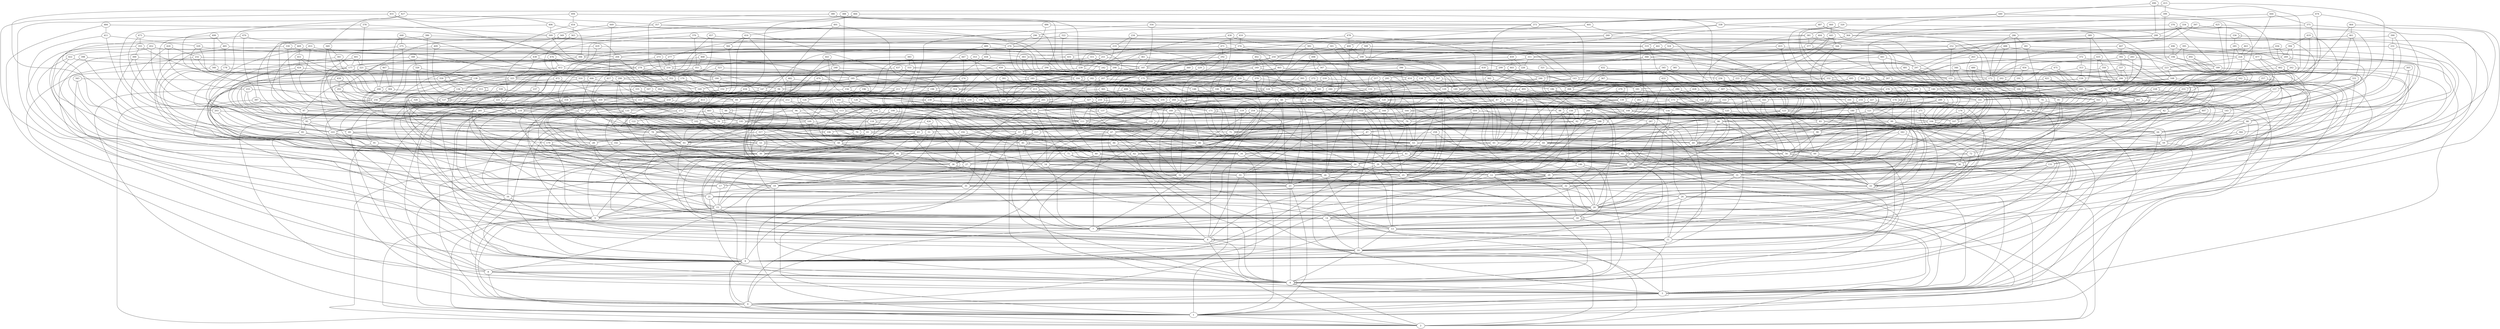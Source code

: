 graph G {
    "408" -- "209";
    "222" -- "81";
    "9" -- "8";
    "5" -- "0";
    "192" -- "85";
    "297" -- "29";
    "418" -- "87";
    "457" -- "85";
    "38" -- "33";
    "74" -- "73";
    "253" -- "23";
    "311" -- "177";
    "394" -- "269";
    "24" -- "14";
    "71" -- "66";
    "176" -- "60";
    "159" -- "33";
    "484" -- "278";
    "326" -- "55";
    "81" -- "69";
    "391" -- "213";
    "314" -- "165";
    "259" -- "103";
    "410" -- "148";
    "78" -- "62";
    "189" -- "59";
    "347" -- "332";
    "405" -- "90";
    "409" -- "311";
    "392" -- "284";
    "312" -- "150";
    "61" -- "36";
    "486" -- "438";
    "429" -- "325";
    "119" -- "7";
    "316" -- "188";
    "483" -- "76";
    "201" -- "9";
    "273" -- "89";
    "300" -- "78";
    "422" -- "177";
    "467" -- "446";
    "310" -- "264";
    "57" -- "9";
    "306" -- "256";
    "312" -- "47";
    "71" -- "69";
    "421" -- "261";
    "305" -- "206";
    "196" -- "126";
    "384" -- "37";
    "457" -- "252";
    "340" -- "290";
    "361" -- "220";
    "374" -- "239";
    "428" -- "123";
    "47" -- "28";
    "185" -- "54";
    "434" -- "39";
    "101" -- "46";
    "219" -- "137";
    "175" -- "43";
    "107" -- "90";
    "280" -- "115";
    "149" -- "55";
    "235" -- "114";
    "466" -- "293";
    "470" -- "39";
    "247" -- "33";
    "225" -- "53";
    "485" -- "178";
    "430" -- "244";
    "34" -- "1";
    "76" -- "4";
    "86" -- "56";
    "263" -- "223";
    "459" -- "403";
    "11" -- "9";
    "291" -- "119";
    "334" -- "297";
    "56" -- "11";
    "11" -- "10";
    "267" -- "261";
    "480" -- "72";
    "183" -- "119";
    "374" -- "250";
    "225" -- "113";
    "17" -- "5";
    "55" -- "46";
    "465" -- "175";
    "375" -- "108";
    "311" -- "297";
    "360" -- "356";
    "497" -- "79";
    "336" -- "285";
    "132" -- "89";
    "64" -- "8";
    "428" -- "126";
    "77" -- "27";
    "281" -- "168";
    "177" -- "175";
    "406" -- "309";
    "386" -- "374";
    "421" -- "245";
    "290" -- "51";
    "363" -- "344";
    "83" -- "22";
    "30" -- "5";
    "448" -- "304";
    "161" -- "141";
    "260" -- "219";
    "239" -- "184";
    "350" -- "143";
    "368" -- "249";
    "218" -- "71";
    "351" -- "10";
    "462" -- "7";
    "77" -- "29";
    "41" -- "39";
    "381" -- "36";
    "257" -- "108";
    "242" -- "222";
    "475" -- "56";
    "321" -- "44";
    "57" -- "45";
    "212" -- "98";
    "499" -- "340";
    "58" -- "46";
    "211" -- "127";
    "479" -- "6";
    "122" -- "70";
    "296" -- "270";
    "370" -- "351";
    "259" -- "180";
    "182" -- "132";
    "37" -- "12";
    "407" -- "392";
    "329" -- "303";
    "496" -- "13";
    "325" -- "167";
    "385" -- "104";
    "444" -- "299";
    "353" -- "325";
    "218" -- "123";
    "13" -- "11";
    "89" -- "9";
    "40" -- "0";
    "136" -- "111";
    "10" -- "4";
    "230" -- "43";
    "174" -- "68";
    "498" -- "347";
    "368" -- "282";
    "106" -- "66";
    "145" -- "64";
    "122" -- "43";
    "449" -- "417";
    "205" -- "135";
    "269" -- "80";
    "198" -- "41";
    "448" -- "105";
    "271" -- "122";
    "398" -- "46";
    "456" -- "200";
    "86" -- "73";
    "137" -- "133";
    "124" -- "30";
    "116" -- "20";
    "238" -- "119";
    "236" -- "28";
    "324" -- "169";
    "60" -- "36";
    "342" -- "13";
    "123" -- "65";
    "292" -- "216";
    "131" -- "26";
    "258" -- "84";
    "240" -- "57";
    "419" -- "394";
    "482" -- "36";
    "388" -- "357";
    "7" -- "0";
    "188" -- "32";
    "254" -- "107";
    "142" -- "60";
    "345" -- "160";
    "315" -- "298";
    "264" -- "110";
    "147" -- "14";
    "134" -- "129";
    "43" -- "21";
    "422" -- "25";
    "227" -- "20";
    "240" -- "39";
    "152" -- "151";
    "348" -- "69";
    "194" -- "17";
    "325" -- "127";
    "299" -- "139";
    "455" -- "9";
    "159" -- "147";
    "260" -- "83";
    "446" -- "127";
    "6" -- "2";
    "143" -- "121";
    "272" -- "186";
    "34" -- "32";
    "431" -- "276";
    "489" -- "34";
    "201" -- "92";
    "92" -- "12";
    "216" -- "19";
    "248" -- "185";
    "95" -- "49";
    "181" -- "108";
    "37" -- "29";
    "262" -- "155";
    "435" -- "180";
    "364" -- "319";
    "249" -- "52";
    "313" -- "131";
    "200" -- "43";
    "167" -- "89";
    "270" -- "116";
    "243" -- "212";
    "216" -- "49";
    "52" -- "35";
    "276" -- "120";
    "414" -- "146";
    "168" -- "81";
    "472" -- "38";
    "286" -- "172";
    "401" -- "177";
    "275" -- "204";
    "329" -- "88";
    "49" -- "28";
    "114" -- "14";
    "403" -- "85";
    "238" -- "30";
    "100" -- "79";
    "109" -- "90";
    "282" -- "115";
    "427" -- "369";
    "407" -- "172";
    "50" -- "20";
    "454" -- "358";
    "42" -- "4";
    "128" -- "63";
    "282" -- "66";
    "214" -- "113";
    "462" -- "57";
    "303" -- "130";
    "252" -- "204";
    "442" -- "256";
    "88" -- "56";
    "17" -- "17";
    "139" -- "116";
    "439" -- "27";
    "195" -- "179";
    "7" -- "6";
    "420" -- "93";
    "252" -- "155";
    "297" -- "206";
    "474" -- "373";
    "62" -- "19";
    "390" -- "231";
    "13" -- "10";
    "147" -- "28";
    "318" -- "8";
    "292" -- "282";
    "452" -- "422";
    "258" -- "25";
    "86" -- "41";
    "413" -- "78";
    "295" -- "240";
    "19" -- "5";
    "275" -- "256";
    "405" -- "400";
    "189" -- "23";
    "138" -- "97";
    "95" -- "82";
    "444" -- "224";
    "466" -- "338";
    "165" -- "77";
    "215" -- "215";
    "99" -- "41";
    "199" -- "26";
    "348" -- "326";
    "73" -- "53";
    "481" -- "3";
    "461" -- "68";
    "198" -- "110";
    "158" -- "62";
    "373" -- "52";
    "266" -- "92";
    "101" -- "37";
    "66" -- "38";
    "135" -- "32";
    "162" -- "149";
    "412" -- "1";
    "469" -- "451";
    "233" -- "139";
    "3" -- "1";
    "14" -- "13";
    "265" -- "43";
    "219" -- "204";
    "157" -- "42";
    "122" -- "93";
    "288" -- "24";
    "400" -- "62";
    "429" -- "8";
    "16" -- "9";
    "98" -- "22";
    "334" -- "288";
    "229" -- "207";
    "292" -- "111";
    "29" -- "19";
    "189" -- "159";
    "206" -- "186";
    "76" -- "71";
    "174" -- "99";
    "421" -- "205";
    "328" -- "102";
    "389" -- "214";
    "227" -- "67";
    "150" -- "19";
    "287" -- "4";
    "184" -- "102";
    "112" -- "13";
    "429" -- "251";
    "65" -- "40";
    "495" -- "104";
    "273" -- "198";
    "164" -- "118";
    "295" -- "50";
    "269" -- "62";
    "66" -- "41";
    "322" -- "158";
    "486" -- "356";
    "52" -- "22";
    "454" -- "181";
    "392" -- "19";
    "181" -- "125";
    "111" -- "43";
    "370" -- "127";
    "330" -- "204";
    "488" -- "477";
    "160" -- "3";
    "173" -- "22";
    "187" -- "120";
    "258" -- "31";
    "425" -- "3";
    "12" -- "4";
    "102" -- "62";
    "220" -- "153";
    "458" -- "298";
    "85" -- "85";
    "45" -- "37";
    "248" -- "183";
    "65" -- "22";
    "139" -- "103";
    "379" -- "31";
    "133" -- "4";
    "191" -- "158";
    "464" -- "174";
    "312" -- "79";
    "62" -- "6";
    "109" -- "58";
    "199" -- "70";
    "308" -- "284";
    "395" -- "384";
    "228" -- "150";
    "42" -- "22";
    "313" -- "159";
    "118" -- "20";
    "172" -- "166";
    "177" -- "41";
    "233" -- "104";
    "415" -- "399";
    "378" -- "309";
    "480" -- "202";
    "488" -- "172";
    "208" -- "187";
    "128" -- "53";
    "146" -- "25";
    "423" -- "311";
    "444" -- "375";
    "9" -- "0";
    "352" -- "5";
    "302" -- "158";
    "38" -- "25";
    "115" -- "114";
    "88" -- "76";
    "491" -- "111";
    "168" -- "161";
    "161" -- "67";
    "128" -- "113";
    "456" -- "191";
    "477" -- "255";
    "340" -- "8";
    "233" -- "107";
    "59" -- "32";
    "495" -- "140";
    "471" -- "465";
    "126" -- "14";
    "286" -- "154";
    "22" -- "21";
    "157" -- "139";
    "311" -- "226";
    "331" -- "77";
    "287" -- "21";
    "75" -- "39";
    "231" -- "37";
    "144" -- "71";
    "36" -- "32";
    "32" -- "24";
    "234" -- "129";
    "410" -- "374";
    "478" -- "65";
    "108" -- "72";
    "492" -- "163";
    "68" -- "24";
    "104" -- "64";
    "191" -- "164";
    "202" -- "42";
    "89" -- "88";
    "103" -- "14";
    "179" -- "12";
    "188" -- "23";
    "325" -- "142";
    "397" -- "222";
    "267" -- "241";
    "121" -- "71";
    "449" -- "149";
    "343" -- "27";
    "419" -- "153";
    "317" -- "39";
    "461" -- "252";
    "386" -- "71";
    "36" -- "13";
    "67" -- "4";
    "200" -- "77";
    "374" -- "143";
    "461" -- "331";
    "432" -- "123";
    "82" -- "65";
    "264" -- "101";
    "416" -- "359";
    "469" -- "30";
    "330" -- "38";
    "320" -- "289";
    "153" -- "55";
    "229" -- "53";
    "174" -- "119";
    "44" -- "4";
    "344" -- "311";
    "173" -- "69";
    "491" -- "482";
    "460" -- "445";
    "190" -- "125";
    "90" -- "56";
    "234" -- "7";
    "241" -- "235";
    "346" -- "45";
    "262" -- "165";
    "342" -- "37";
    "256" -- "112";
    "68" -- "27";
    "138" -- "100";
    "60" -- "11";
    "355" -- "7";
    "352" -- "174";
    "15" -- "1";
    "184" -- "152";
    "57" -- "4";
    "490" -- "288";
    "186" -- "69";
    "127" -- "127";
    "120" -- "33";
    "245" -- "90";
    "100" -- "89";
    "236" -- "158";
    "156" -- "24";
    "97" -- "82";
    "268" -- "62";
    "447" -- "274";
    "419" -- "107";
    "241" -- "33";
    "388" -- "70";
    "73" -- "11";
    "211" -- "37";
    "150" -- "50";
    "106" -- "44";
    "473" -- "204";
    "479" -- "129";
    "74" -- "3";
    "127" -- "108";
    "277" -- "237";
    "103" -- "28";
    "5" -- "1";
    "338" -- "166";
    "160" -- "92";
    "83" -- "44";
    "385" -- "268";
    "291" -- "65";
    "349" -- "219";
    "80" -- "37";
    "376" -- "336";
    "104" -- "59";
    "483" -- "188";
    "347" -- "79";
    "498" -- "124";
    "115" -- "112";
    "472" -- "136";
    "327" -- "86";
    "98" -- "86";
    "319" -- "204";
    "499" -- "195";
    "366" -- "306";
    "278" -- "156";
    "169" -- "76";
    "116" -- "9";
    "191" -- "181";
    "341" -- "185";
    "442" -- "121";
    "41" -- "3";
    "449" -- "349";
    "487" -- "172";
    "284" -- "151";
    "20" -- "18";
    "186" -- "83";
    "276" -- "141";
    "170" -- "147";
    "294" -- "247";
    "8" -- "0";
    "310" -- "90";
    "106" -- "28";
    "286" -- "281";
    "80" -- "40";
    "54" -- "52";
    "337" -- "332";
    "188" -- "70";
    "193" -- "79";
    "51" -- "45";
    "87" -- "85";
    "460" -- "36";
    "481" -- "100";
    "28" -- "15";
    "304" -- "67";
    "253" -- "141";
    "477" -- "92";
    "226" -- "112";
    "438" -- "135";
    "257" -- "228";
    "372" -- "99";
    "99" -- "5";
    "155" -- "68";
    "207" -- "35";
    "373" -- "362";
    "94" -- "81";
    "463" -- "24";
    "458" -- "109";
    "162" -- "63";
    "230" -- "150";
    "339" -- "230";
    "31" -- "3";
    "400" -- "208";
    "118" -- "103";
    "142" -- "0";
    "316" -- "66";
    "64" -- "36";
    "359" -- "160";
    "169" -- "108";
    "445" -- "344";
    "434" -- "108";
    "152" -- "3";
    "83" -- "9";
    "165" -- "22";
    "242" -- "149";
    "8" -- "3";
    "496" -- "221";
    "338" -- "260";
    "354" -- "187";
    "58" -- "13";
    "141" -- "30";
    "237" -- "225";
    "176" -- "104";
    "331" -- "157";
    "326" -- "108";
    "427" -- "6";
    "14" -- "7";
    "88" -- "88";
    "168" -- "10";
    "113" -- "76";
    "273" -- "216";
    "387" -- "37";
    "303" -- "291";
    "306" -- "249";
    "20" -- "2";
    "357" -- "309";
    "67" -- "54";
    "298" -- "105";
    "221" -- "57";
    "307" -- "116";
    "394" -- "216";
    "246" -- "129";
    "376" -- "189";
    "76" -- "16";
    "89" -- "35";
    "163" -- "116";
    "323" -- "172";
    "483" -- "50";
    "377" -- "190";
    "336" -- "92";
    "90" -- "27";
    "143" -- "132";
    "213" -- "205";
    "364" -- "250";
    "37" -- "10";
    "398" -- "333";
    "250" -- "63";
    "125" -- "56";
    "50" -- "9";
    "324" -- "194";
    "14" -- "10";
    "354" -- "7";
    "96" -- "61";
    "267" -- "120";
    "423" -- "214";
    "84" -- "34";
    "115" -- "25";
    "235" -- "79";
    "414" -- "29";
    "102" -- "56";
    "389" -- "344";
    "44" -- "36";
    "253" -- "101";
    "114" -- "109";
    "156" -- "74";
    "243" -- "174";
    "239" -- "166";
    "443" -- "54";
    "77" -- "69";
    "289" -- "176";
    "355" -- "300";
    "327" -- "133";
    "403" -- "393";
    "41" -- "20";
    "369" -- "98";
    "210" -- "171";
    "430" -- "298";
    "384" -- "63";
    "375" -- "364";
    "112" -- "10";
    "172" -- "81";
    "232" -- "18";
    "118" -- "14";
    "367" -- "37";
    "309" -- "270";
    "369" -- "341";
    "85" -- "11";
    "499" -- "485";
    "223" -- "171";
    "475" -- "414";
    "363" -- "105";
    "278" -- "184";
    "322" -- "319";
    "34" -- "27";
    "231" -- "83";
    "305" -- "80";
    "379" -- "161";
    "70" -- "27";
    "31" -- "20";
    "44" -- "39";
    "428" -- "130";
    "23" -- "4";
    "388" -- "123";
    "337" -- "197";
    "162" -- "81";
    "245" -- "173";
    "434" -- "259";
    "148" -- "12";
    "447" -- "278";
    "219" -- "185";
    "401" -- "93";
    "69" -- "7";
    "416" -- "366";
    "412" -- "358";
    "482" -- "94";
    "284" -- "210";
    "49" -- "23";
    "187" -- "183";
    "197" -- "101";
    "452" -- "49";
    "173" -- "164";
    "97" -- "67";
    "240" -- "230";
    "21" -- "20";
    "26" -- "23";
    "186" -- "163";
    "324" -- "239";
    "59" -- "56";
    "439" -- "235";
    "27" -- "15";
    "138" -- "12";
    "32" -- "18";
    "356" -- "356";
    "393" -- "213";
    "293" -- "144";
    "489" -- "458";
    "413" -- "15";
    "389" -- "206";
    "154" -- "19";
    "372" -- "313";
    "63" -- "45";
    "441" -- "133";
    "495" -- "279";
    "87" -- "67";
    "354" -- "286";
    "136" -- "126";
    "301" -- "269";
    "82" -- "9";
    "455" -- "406";
    "180" -- "37";
    "284" -- "164";
    "344" -- "101";
    "119" -- "50";
    "453" -- "306";
    "471" -- "412";
    "384" -- "50";
    "56" -- "22";
    "17" -- "15";
    "399" -- "373";
    "410" -- "251";
    "158" -- "87";
    "328" -- "17";
    "315" -- "310";
    "482" -- "282";
    "437" -- "147";
    "298" -- "155";
    "332" -- "104";
    "16" -- "4";
    "232" -- "169";
    "29" -- "14";
    "322" -- "93";
    "423" -- "38";
    "93" -- "93";
    "469" -- "264";
    "165" -- "83";
    "92" -- "43";
    "485" -- "17";
    "202" -- "124";
    "72" -- "9";
    "181" -- "139";
    "261" -- "145";
    "119" -- "111";
    "113" -- "58";
    "149" -- "98";
    "446" -- "264";
    "214" -- "123";
    "149" -- "128";
    "382" -- "224";
    "129" -- "65";
    "167" -- "22";
    "208" -- "149";
    "345" -- "134";
    "333" -- "206";
    "10" -- "3";
    "96" -- "62";
    "218" -- "161";
    "255" -- "68";
    "78" -- "35";
    "364" -- "20";
    "321" -- "267";
    "310" -- "215";
    "161" -- "78";
    "443" -- "317";
    "139" -- "98";
    "157" -- "70";
    "146" -- "18";
    "176" -- "5";
    "274" -- "117";
    "227" -- "144";
    "320" -- "35";
    "422" -- "21";
    "39" -- "9";
    "132" -- "34";
    "33" -- "6";
    "424" -- "325";
    "317" -- "28";
    "124" -- "68";
    "484" -- "0";
    "465" -- "240";
    "490" -- "440";
    "381" -- "98";
    "215" -- "205";
    "335" -- "259";
    "437" -- "112";
    "209" -- "19";
    "92" -- "57";
    "148" -- "120";
    "426" -- "51";
    "473" -- "103";
    "16" -- "10";
    "299" -- "290";
    "175" -- "100";
    "79" -- "39";
    "131" -- "6";
    "151" -- "29";
    "274" -- "169";
    "96" -- "95";
    "247" -- "140";
    "323" -- "138";
    "217" -- "144";
    "319" -- "130";
    "33" -- "17";
    "399" -- "52";
    "250" -- "177";
    "70" -- "58";
    "66" -- "50";
    "197" -- "160";
    "158" -- "153";
    "154" -- "17";
    "103" -- "91";
    "95" -- "75";
    "387" -- "113";
    "390" -- "333";
    "179" -- "5";
    "167" -- "115";
    "348" -- "147";
    "366" -- "253";
    "456" -- "58";
    "406" -- "127";
    "488" -- "303";
    "395" -- "150";
    "79" -- "41";
    "371" -- "79";
    "91" -- "10";
    "224" -- "121";
    "42" -- "1";
    "446" -- "77";
    "46" -- "38";
    "19" -- "9";
    "141" -- "108";
    "210" -- "102";
    "232" -- "216";
    "183" -- "64";
    "378" -- "203";
    "56" -- "50";
    "288" -- "270";
    "204" -- "128";
    "182" -- "148";
    "69" -- "60";
    "111" -- "63";
    "53" -- "34";
    "307" -- "31";
    "35" -- "16";
    "334" -- "139";
    "63" -- "46";
    "146" -- "4";
    "155" -- "149";
    "362" -- "169";
    "271" -- "195";
    "226" -- "60";
    "376" -- "267";
    "250" -- "210";
    "404" -- "297";
    "397" -- "381";
    "271" -- "12";
    "356" -- "21";
    "134" -- "115";
    "327" -- "209";
    "318" -- "114";
    "455" -- "352";
    "390" -- "104";
    "288" -- "252";
    "460" -- "227";
    "476" -- "154";
    "126" -- "96";
    "117" -- "1";
    "48" -- "7";
    "163" -- "12";
    "112" -- "86";
    "404" -- "377";
    "255" -- "115";
    "353" -- "55";
    "313" -- "141";
    "49" -- "8";
    "171" -- "107";
    "318" -- "144";
    "55" -- "52";
    "15" -- "4";
    "304" -- "209";
    "9" -- "1";
    "144" -- "20";
    "417" -- "164";
    "497" -- "36";
    "265" -- "69";
    "381" -- "377";
    "352" -- "169";
    "377" -- "107";
    "363" -- "97";
    "78" -- "63";
    "362" -- "181";
    "172" -- "129";
    "101" -- "6";
    "447" -- "56";
    "180" -- "90";
    "153" -- "61";
    "346" -- "155";
    "262" -- "13";
    "105" -- "93";
    "94" -- "70";
    "194" -- "189";
    "110" -- "47";
    "182" -- "37";
    "340" -- "310";
    "166" -- "101";
    "22" -- "22";
    "217" -- "161";
    "393" -- "144";
    "263" -- "163";
    "58" -- "22";
    "140" -- "64";
    "418" -- "295";
    "493" -- "214";
    "344" -- "86";
    "409" -- "151";
    "130" -- "42";
    "408" -- "235";
    "22" -- "3";
    "494" -- "294";
    "31" -- "14";
    "107" -- "12";
    "116" -- "23";
    "254" -- "49";
    "177" -- "135";
    "32" -- "15";
    "51" -- "28";
    "408" -- "52";
    "345" -- "236";
    "339" -- "9";
    "85" -- "62";
    "432" -- "287";
    "216" -- "172";
    "166" -- "63";
    "476" -- "169";
    "450" -- "181";
    "451" -- "48";
    "373" -- "296";
    "0" -- "2";
    "349" -- "225";
    "414" -- "211";
    "438" -- "242";
    "223" -- "168";
    "280" -- "10";
    "120" -- "42";
    "169" -- "101";
    "220" -- "152";
    "283" -- "181";
    "270" -- "250";
    "277" -- "216";
    "196" -- "160";
    "385" -- "246";
    "199" -- "118";
    "228" -- "64";
    "448" -- "275";
    "140" -- "48";
    "39" -- "13";
    "52" -- "32";
    "195" -- "61";
    "430" -- "382";
    "375" -- "52";
    "170" -- "74";
    "285" -- "158";
    "328" -- "164";
    "494" -- "95";
    "402" -- "71";
    "403" -- "112";
    "61" -- "24";
    "443" -- "248";
    "18" -- "9";
    "465" -- "100";
    "204" -- "187";
    "121" -- "86";
    "294" -- "245";
    "123" -- "3";
    "417" -- "211";
    "424" -- "43";
    "307" -- "81";
    "126" -- "40";
    "156" -- "115";
    "391" -- "40";
    "272" -- "161";
    "365" -- "52";
    "314" -- "126";
    "137" -- "93";
    "132" -- "44";
    "70" -- "7";
    "140" -- "139";
    "48" -- "27";
    "25" -- "6";
    "487" -- "364";
    "94" -- "38";
    "53" -- "30";
    "150" -- "92";
    "54" -- "31";
    "256" -- "2";
    "224" -- "223";
    "281" -- "74";
    "415" -- "92";
    "91" -- "72";
    "356" -- "284";
    "246" -- "154";
    "133" -- "66";
    "386" -- "359";
    "493" -- "48";
    "293" -- "256";
    "316" -- "15";
    "53" -- "11";
    "4" -- "2";
    "207" -- "148";
    "254" -- "66";
    "398" -- "17";
    "192" -- "38";
    "498" -- "2";
    "372" -- "29";
    "166" -- "50";
    "214" -- "68";
    "244" -- "55";
    "330" -- "114";
    "445" -- "110";
    "183" -- "156";
    "90" -- "3";
    "212" -- "102";
    "111" -- "67";
    "43" -- "30";
    "309" -- "80";
    "35" -- "20";
    "100" -- "6";
    "435" -- "350";
    "87" -- "75";
    "332" -- "314";
    "305" -- "23";
    "81" -- "72";
    "302" -- "190";
    "67" -- "3";
    "298" -- "182";
    "185" -- "94";
    "50" -- "26";
    "65" -- "46";
    "206" -- "158";
    "151" -- "96";
    "420" -- "232";
    "471" -- "292";
    "380" -- "184";
    "478" -- "124";
    "300" -- "50";
    "4" -- "4";
    "275" -- "103";
    "415" -- "46";
    "418" -- "266";
    "485" -- "431";
    "213" -- "154";
    "117" -- "93";
    "38" -- "38";
    "159" -- "87";
    "11" -- "0";
    "261" -- "123";
    "135" -- "16";
    "396" -- "316";
    "333" -- "113";
    "489" -- "207";
    "243" -- "180";
    "25" -- "20";
    "221" -- "200";
    "285" -- "145";
    "234" -- "219";
    "241" -- "51";
    "294" -- "156";
    "190" -- "163";
    "285" -- "224";
    "436" -- "269";
    "436" -- "141";
    "346" -- "74";
    "368" -- "188";
    "27" -- "7";
    "40" -- "26";
    "211" -- "6";
    "251" -- "226";
    "293" -- "57";
    "296" -- "277";
    "409" -- "103";
    "491" -- "416";
    "331" -- "14";
    "263" -- "195";
    "401" -- "221";
    "171" -- "37";
    "120" -- "111";
    "171" -- "171";
    "110" -- "50";
    "129" -- "73";
    "347" -- "105";
    "84" -- "13";
    "93" -- "24";
    "378" -- "221";
    "493" -- "92";
    "349" -- "13";
    "432" -- "367";
    "0" -- "1";
    "192" -- "93";
    "329" -- "212";
    "257" -- "39";
    "309" -- "94";
    "480" -- "74";
    "20" -- "14";
    "40" -- "37";
    "362" -- "62";
    "336" -- "336";
    "21" -- "15";
    "30" -- "26";
    "299" -- "246";
    "64" -- "59";
    "463" -- "48";
    "295" -- "26";
    "479" -- "54";
    "113" -- "69";
    "308" -- "208";
    "360" -- "175";
    "475" -- "180";
    "478" -- "400";
    "130" -- "125";
    "278" -- "84";
    "396" -- "175";
    "24" -- "3";
    "416" -- "26";
    "222" -- "100";
    "380" -- "239";
    "380" -- "373";
    "450" -- "446";
    "178" -- "85";
    "107" -- "46";
    "152" -- "97";
    "153" -- "98";
    "442" -- "431";
    "36" -- "2";
    "123" -- "102";
    "335" -- "6";
    "308" -- "180";
    "276" -- "64";
    "134" -- "30";
    "269" -- "223";
    "7" -- "7";
    "412" -- "124";
    "365" -- "160";
    "433" -- "188";
    "424" -- "93";
    "195" -- "93";
    "300" -- "299";
    "438" -- "325";
    "451" -- "210";
    "60" -- "54";
    "337" -- "206";
    "223" -- "202";
    "97" -- "95";
    "466" -- "434";
    "279" -- "265";
    "222" -- "152";
    "468" -- "351";
    "73" -- "24";
    "147" -- "105";
    "124" -- "84";
    "30" -- "9";
    "249" -- "7";
    "377" -- "368";
    "136" -- "53";
    "154" -- "25";
    "80" -- "69";
    "268" -- "105";
    "26" -- "2";
    "402" -- "173";
    "304" -- "105";
    "474" -- "163";
    "46" -- "16";
    "339" -- "95";
    "490" -- "140";
    "74" -- "46";
    "369" -- "170";
    "439" -- "293";
    "204" -- "106";
    "202" -- "149";
    "270" -- "93";
    "208" -- "65";
    "4" -- "3";
    "351" -- "94";
    "43" -- "1";
    "125" -- "52";
    "407" -- "291";
    "205" -- "58";
    "184" -- "73";
    "144" -- "25";
    "72" -- "26";
    "205" -- "137";
    "61" -- "58";
    "366" -- "318";
    "244" -- "135";
    "467" -- "304";
    "39" -- "23";
    "290" -- "271";
    "411" -- "329";
    "190" -- "68";
    "450" -- "327";
    "164" -- "80";
    "468" -- "171";
    "75" -- "23";
    "178" -- "50";
    "425" -- "206";
    "266" -- "17";
    "160" -- "23";
    "393" -- "253";
    "433" -- "39";
    "256" -- "6";
    "110" -- "98";
    "212" -- "84";
    "392" -- "337";
    "301" -- "229";
    "420" -- "233";
    "441" -- "297";
    "33" -- "1";
    "206" -- "26";
    "10" -- "9";
    "361" -- "242";
    "332" -- "34";
    "306" -- "46";
    "62" -- "26";
    "492" -- "90";
    "109" -- "78";
    "427" -- "357";
    "464" -- "11";
    "277" -- "179";
    "323" -- "152";
    "387" -- "97";
    "264" -- "210";
    "435" -- "190";
    "351" -- "310";
    "145" -- "69";
    "289" -- "20";
    "75" -- "25";
    "383" -- "40";
    "315" -- "87";
    "357" -- "314";
    "365" -- "359";
    "185" -- "156";
    "27" -- "8";
    "79" -- "63";
    "453" -- "114";
    "59" -- "0";
    "266" -- "20";
    "417" -- "65";
    "333" -- "185";
    "431" -- "297";
    "367" -- "268";
    "494" -- "454";
    "23" -- "1";
    "452" -- "277";
    "131" -- "31";
    "426" -- "27";
    "236" -- "63";
    "426" -- "106";
    "440" -- "338";
    "6" -- "4";
    "395" -- "194";
    "217" -- "120";
    "486" -- "381";
    "283" -- "107";
    "459" -- "352";
    "179" -- "30";
    "317" -- "56";
    "130" -- "96";
    "229" -- "40";
    "341" -- "78";
    "99" -- "59";
    "481" -- "155";
    "19" -- "4";
    "335" -- "238";
    "213" -- "55";
    "357" -- "268";
    "105" -- "54";
    "47" -- "34";
    "371" -- "104";
    "230" -- "111";
    "121" -- "31";
    "203" -- "82";
    "237" -- "77";
    "399" -- "262";
    "468" -- "256";
    "72" -- "22";
    "29" -- "7";
    "411" -- "103";
    "281" -- "250";
    "114" -- "16";
    "464" -- "461";
    "246" -- "39";
    "142" -- "46";
    "151" -- "57";
    "198" -- "109";
    "63" -- "41";
    "197" -- "59";
    "319" -- "158";
    "55" -- "25";
    "248" -- "35";
    "360" -- "207";
    "459" -- "226";
    "108" -- "43";
    "220" -- "81";
    "3" -- "0";
    "194" -- "172";
    "196" -- "89";
    "247" -- "149";
    "13" -- "3";
    "135" -- "102";
    "297" -- "25";
    "451" -- "424";
    "291" -- "22";
    "200" -- "48";
    "23" -- "15";
    "279" -- "266";
    "473" -- "355";
    "143" -- "14";
    "245" -- "0";
    "207" -- "93";
    "25" -- "2";
    "382" -- "26";
    "497" -- "31";
    "436" -- "306";
    "367" -- "50";
    "261" -- "56";
    "370" -- "270";
    "46" -- "17";
    "454" -- "363";
    "133" -- "117";
    "496" -- "194";
    "279" -- "113";
    "145" -- "86";
    "82" -- "17";
    "203" -- "66";
    "343" -- "9";
    "231" -- "224";
    "3" -- "3";
    "379" -- "0";
    "209" -- "61";
    "209" -- "195";
    "433" -- "280";
    "343" -- "213";
    "18" -- "18";
    "237" -- "91";
    "210" -- "62";
    "69" -- "69";
    "251" -- "239";
    "321" -- "312";
    "170" -- "55";
    "394" -- "140";
    "125" -- "83";
    "440" -- "276";
    "102" -- "53";
    "326" -- "138";
    "484" -- "411";
    "287" -- "47";
    "303" -- "187";
    "425" -- "286";
    "203" -- "118";
    "492" -- "189";
    "296" -- "143";
    "28" -- "2";
    "350" -- "27";
    "487" -- "265";
    "458" -- "57";
    "238" -- "68";
    "221" -- "175";
    "359" -- "201";
    "68" -- "1";
    "228" -- "141";
    "391" -- "105";
    "225" -- "0";
    "5" -- "2";
    "463" -- "224";
    "251" -- "192";
    "155" -- "131";
    "302" -- "302";
    "359" -- "19";
    "45" -- "1";
    "15" -- "5";
    "358" -- "103";
    "91" -- "3";
    "180" -- "20";
    "405" -- "234";
    "274" -- "40";
    "396" -- "139";
    "193" -- "118";
    "411" -- "16";
    "265" -- "108";
    "383" -- "333";
    "260" -- "184";
    "280" -- "35";
    "440" -- "175";
    "81" -- "22";
    "127" -- "33";
    "235" -- "63";
    "413" -- "271";
    "259" -- "135";
    "98" -- "29";
    "406" -- "306";
    "341" -- "177";
    "472" -- "109";
    "244" -- "150";
    "35" -- "1";
    "226" -- "132";
    "342" -- "44";
    "400" -- "198";
    "129" -- "105";
    "252" -- "245";
    "402" -- "249";
    "12" -- "9";
    "163" -- "54";
    "383" -- "93";
    "224" -- "166";
    "6" -- "6";
    "175" -- "23";
    "283" -- "187";
    "26" -- "20";
    "18" -- "4";
    "104" -- "63";
    "282" -- "271";
    "12" -- "1";
    "249" -- "134";
    "404" -- "187";
    "272" -- "77";
    "358" -- "136";
    "355" -- "169";
    "187" -- "147";
    "215" -- "52";
    "358" -- "215";
    "441" -- "45";
    "470" -- "387";
    "71" -- "52";
    "178" -- "175";
    "268" -- "99";
    "137" -- "39";
    "242" -- "111";
    "361" -- "124";
    "353" -- "242";
    "320" -- "288";
    "301" -- "132";
    "239" -- "104";
    "457" -- "52";
    "453" -- "44";
    "51" -- "19";
    "47" -- "11";
    "8" -- "4";
    "201" -- "14";
    "477" -- "462";
    "437" -- "414";
    "1" -- "2";
    "476" -- "412";
    "45" -- "45";
    "474" -- "59";
    "350" -- "93";
    "397" -- "145";
    "117" -- "85";
    "54" -- "7";
    "141" -- "107";
    "28" -- "19";
    "93" -- "5";
    "24" -- "11";
    "48" -- "33";
    "290" -- "186";
    "164" -- "79";
    "21" -- "4";
    "108" -- "104";
    "193" -- "113";
    "338" -- "105";
    "105" -- "88";
    "255" -- "92";
    "371" -- "4";
    "431" -- "209";
    "445" -- "135";
    "470" -- "469";
    "382" -- "57";
    "462" -- "325";
    "314" -- "238";
    "467" -- "200";
    "84" -- "54";
    "148" -- "133";
    "289" -- "117";
}
